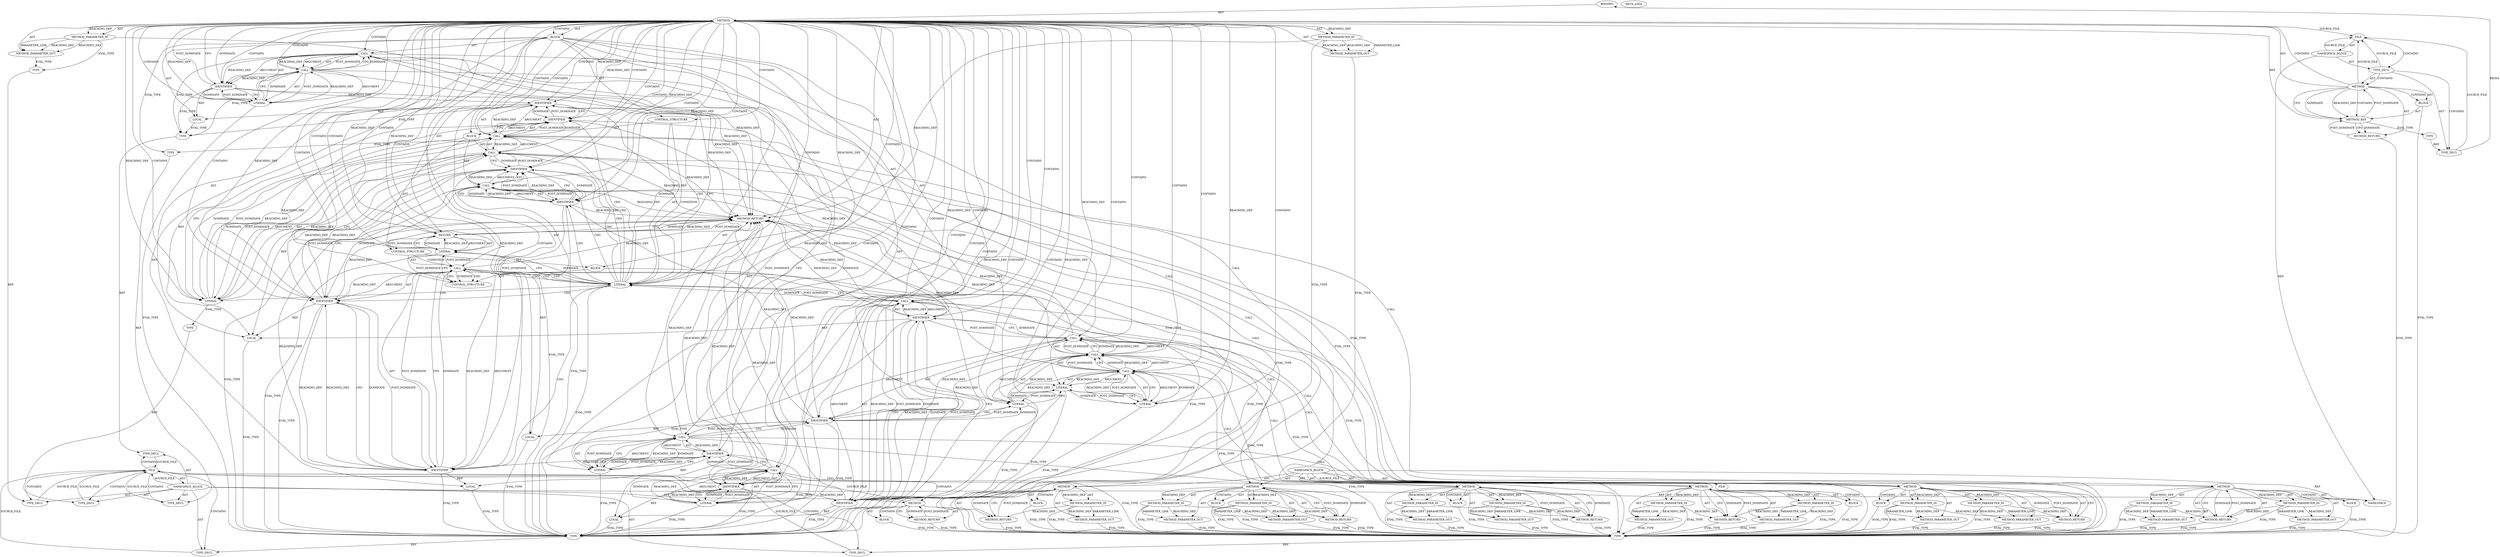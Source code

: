 digraph {
  "21474836480" [label="BINDING" METHOD_FULL_NAME="main" NAME="main" SIGNATURE="int(int,char[]*)"];
  "25769803776" [label="BLOCK" ARGUMENT_INDEX="-1" CODE="{
  int init_value;
  int test_value;
  int inc_value;
  int loop_counter;
  char buf[10];

  init_value = 0;
  test_value = 9;
  inc_value = 9 - (9 - 1);

  loop_counter = init_value;
  while(1)
  {
    /*  OK  */
    buf[loop_counter] = 'A';
    loop_counter += inc_value;
    if (loop_counter > test_value) break;
  }


  return 0;
}" COLUMN_NUMBER="1" LINE_NUMBER="51" ORDER="3" TYPE_FULL_NAME="void"];
  "25769803777" [label="BLOCK" ARGUMENT_INDEX="-1" CODE="{
    /*  OK  */
    buf[loop_counter] = 'A';
    loop_counter += inc_value;
    if (loop_counter > test_value) break;
  }" COLUMN_NUMBER="3" LINE_NUMBER="64" ORDER="2" TYPE_FULL_NAME="void"];
  "25769803778" [label="BLOCK" ARGUMENT_INDEX="-1" CODE="<empty>" COLUMN_NUMBER="36" LINE_NUMBER="68" ORDER="2" TYPE_FULL_NAME="ANY"];
  "25769803779" [label="BLOCK" ARGUMENT_INDEX="-1" CODE="<empty>" COLUMN_NUMBER="1" LINE_NUMBER="1" ORDER="1" TYPE_FULL_NAME="ANY"];
  "25769803780" [label="BLOCK" ARGUMENT_INDEX="-1" CODE="<empty>" ORDER="1" TYPE_FULL_NAME="ANY"];
  "25769803781" [label="BLOCK" ARGUMENT_INDEX="1" CODE="<empty>" ORDER="1" TYPE_FULL_NAME="ANY"];
  "25769803782" [label="BLOCK" ARGUMENT_INDEX="1" CODE="<empty>" ORDER="1" TYPE_FULL_NAME="ANY"];
  "25769803783" [label="BLOCK" ARGUMENT_INDEX="1" CODE="<empty>" ORDER="1" TYPE_FULL_NAME="ANY"];
  "25769803784" [label="BLOCK" ARGUMENT_INDEX="1" CODE="<empty>" ORDER="1" TYPE_FULL_NAME="ANY"];
  "25769803785" [label="BLOCK" ARGUMENT_INDEX="1" CODE="<empty>" ORDER="1" TYPE_FULL_NAME="ANY"];
  "25769803786" [label="BLOCK" ARGUMENT_INDEX="1" CODE="<empty>" ORDER="1" TYPE_FULL_NAME="ANY"];
  "30064771072" [label="CALL" ARGUMENT_INDEX="2" CODE="buf[10]" COLUMN_NUMBER="8" DISPATCH_TYPE="STATIC_DISPATCH" LINE_NUMBER="56" METHOD_FULL_NAME="<operator>.assignment" NAME="<operator>.assignment" ORDER="6" SIGNATURE="" TYPE_FULL_NAME="char[10]"];
  "30064771073" [label="CALL" ARGUMENT_INDEX="2" CODE="buf[10]" COLUMN_NUMBER="8" DISPATCH_TYPE="STATIC_DISPATCH" LINE_NUMBER="56" METHOD_FULL_NAME="<operator>.alloc" NAME="<operator>.alloc" ORDER="2" SIGNATURE="" TYPE_FULL_NAME="char[10]"];
  "30064771074" [label="CALL" ARGUMENT_INDEX="-1" CODE="init_value = 0" COLUMN_NUMBER="3" DISPATCH_TYPE="STATIC_DISPATCH" LINE_NUMBER="58" METHOD_FULL_NAME="<operator>.assignment" NAME="<operator>.assignment" ORDER="7" SIGNATURE="" TYPE_FULL_NAME="ANY"];
  "30064771075" [label="CALL" ARGUMENT_INDEX="-1" CODE="test_value = 9" COLUMN_NUMBER="3" DISPATCH_TYPE="STATIC_DISPATCH" LINE_NUMBER="59" METHOD_FULL_NAME="<operator>.assignment" NAME="<operator>.assignment" ORDER="8" SIGNATURE="" TYPE_FULL_NAME="ANY"];
  "30064771076" [label="CALL" ARGUMENT_INDEX="-1" CODE="inc_value = 9 - (9 - 1)" COLUMN_NUMBER="3" DISPATCH_TYPE="STATIC_DISPATCH" LINE_NUMBER="60" METHOD_FULL_NAME="<operator>.assignment" NAME="<operator>.assignment" ORDER="9" SIGNATURE="" TYPE_FULL_NAME="ANY"];
  "30064771077" [label="CALL" ARGUMENT_INDEX="2" CODE="9 - (9 - 1)" COLUMN_NUMBER="15" DISPATCH_TYPE="STATIC_DISPATCH" LINE_NUMBER="60" METHOD_FULL_NAME="<operator>.subtraction" NAME="<operator>.subtraction" ORDER="2" SIGNATURE="" TYPE_FULL_NAME="ANY"];
  "30064771078" [label="CALL" ARGUMENT_INDEX="2" CODE="9 - 1" COLUMN_NUMBER="20" DISPATCH_TYPE="STATIC_DISPATCH" LINE_NUMBER="60" METHOD_FULL_NAME="<operator>.subtraction" NAME="<operator>.subtraction" ORDER="2" SIGNATURE="" TYPE_FULL_NAME="ANY"];
  "30064771079" [label="CALL" ARGUMENT_INDEX="-1" CODE="loop_counter = init_value" COLUMN_NUMBER="3" DISPATCH_TYPE="STATIC_DISPATCH" LINE_NUMBER="62" METHOD_FULL_NAME="<operator>.assignment" NAME="<operator>.assignment" ORDER="10" SIGNATURE="" TYPE_FULL_NAME="ANY"];
  "30064771080" [label="CALL" ARGUMENT_INDEX="-1" CODE="buf[loop_counter] = 'A'" COLUMN_NUMBER="5" DISPATCH_TYPE="STATIC_DISPATCH" LINE_NUMBER="66" METHOD_FULL_NAME="<operator>.assignment" NAME="<operator>.assignment" ORDER="1" SIGNATURE="" TYPE_FULL_NAME="ANY"];
  "30064771081" [label="CALL" ARGUMENT_INDEX="1" CODE="buf[loop_counter]" COLUMN_NUMBER="5" DISPATCH_TYPE="STATIC_DISPATCH" LINE_NUMBER="66" METHOD_FULL_NAME="<operator>.indirectIndexAccess" NAME="<operator>.indirectIndexAccess" ORDER="1" SIGNATURE="" TYPE_FULL_NAME="ANY"];
  "30064771082" [label="CALL" ARGUMENT_INDEX="-1" CODE="loop_counter += inc_value" COLUMN_NUMBER="5" DISPATCH_TYPE="STATIC_DISPATCH" LINE_NUMBER="67" METHOD_FULL_NAME="<operator>.assignmentPlus" NAME="<operator>.assignmentPlus" ORDER="2" SIGNATURE="" TYPE_FULL_NAME="ANY"];
  "30064771083" [label="CALL" ARGUMENT_INDEX="-1" CODE="loop_counter > test_value" COLUMN_NUMBER="9" DISPATCH_TYPE="STATIC_DISPATCH" LINE_NUMBER="68" METHOD_FULL_NAME="<operator>.greaterThan" NAME="<operator>.greaterThan" ORDER="1" SIGNATURE="" TYPE_FULL_NAME="ANY"];
  "47244640256" [label="CONTROL_STRUCTURE" ARGUMENT_INDEX="-1" CODE="while (1)" COLUMN_NUMBER="3" CONTROL_STRUCTURE_TYPE="WHILE" LINE_NUMBER="63" ORDER="11" PARSER_TYPE_NAME="<empty>"];
  "47244640257" [label="CONTROL_STRUCTURE" ARGUMENT_INDEX="1" CODE="if (loop_counter > test_value) break;" COLUMN_NUMBER="5" CONTROL_STRUCTURE_TYPE="IF" LINE_NUMBER="68" ORDER="3" PARSER_TYPE_NAME="CASTIfStatement"];
  "47244640258" [label="CONTROL_STRUCTURE" ARGUMENT_INDEX="1" CODE="break;" COLUMN_NUMBER="36" CONTROL_STRUCTURE_TYPE="BREAK" LINE_NUMBER="68" ORDER="1" PARSER_TYPE_NAME="CASTBreakStatement"];
  "60129542144" [label="FILE" CODE="<empty>" CONTENT="<empty>" NAME="basic-00285-ok.c" ORDER="0"];
  "60129542145" [label="FILE" CODE="<empty>" CONTENT="<empty>" NAME="<includes>" ORDER="1"];
  "60129542146" [label="FILE" CODE="<empty>" CONTENT="<empty>" NAME="<unknown>" ORDER="0"];
  "68719476736" [label="IDENTIFIER" ARGUMENT_INDEX="1" CODE="buf" COLUMN_NUMBER="8" LINE_NUMBER="56" NAME="buf" ORDER="1" TYPE_FULL_NAME="char[10]"];
  "68719476737" [label="IDENTIFIER" ARGUMENT_INDEX="1" CODE="init_value" COLUMN_NUMBER="3" LINE_NUMBER="58" NAME="init_value" ORDER="1" TYPE_FULL_NAME="int"];
  "68719476738" [label="IDENTIFIER" ARGUMENT_INDEX="1" CODE="test_value" COLUMN_NUMBER="3" LINE_NUMBER="59" NAME="test_value" ORDER="1" TYPE_FULL_NAME="int"];
  "68719476739" [label="IDENTIFIER" ARGUMENT_INDEX="1" CODE="inc_value" COLUMN_NUMBER="3" LINE_NUMBER="60" NAME="inc_value" ORDER="1" TYPE_FULL_NAME="int"];
  "68719476740" [label="IDENTIFIER" ARGUMENT_INDEX="1" CODE="loop_counter" COLUMN_NUMBER="3" LINE_NUMBER="62" NAME="loop_counter" ORDER="1" TYPE_FULL_NAME="int"];
  "68719476741" [label="IDENTIFIER" ARGUMENT_INDEX="2" CODE="init_value" COLUMN_NUMBER="18" LINE_NUMBER="62" NAME="init_value" ORDER="2" TYPE_FULL_NAME="int"];
  "68719476742" [label="IDENTIFIER" ARGUMENT_INDEX="1" CODE="buf" COLUMN_NUMBER="5" LINE_NUMBER="66" NAME="buf" ORDER="1" TYPE_FULL_NAME="char[10]"];
  "68719476743" [label="IDENTIFIER" ARGUMENT_INDEX="2" CODE="loop_counter" COLUMN_NUMBER="9" LINE_NUMBER="66" NAME="loop_counter" ORDER="2" TYPE_FULL_NAME="int"];
  "68719476744" [label="IDENTIFIER" ARGUMENT_INDEX="1" CODE="loop_counter" COLUMN_NUMBER="5" LINE_NUMBER="67" NAME="loop_counter" ORDER="1" TYPE_FULL_NAME="int"];
  "68719476745" [label="IDENTIFIER" ARGUMENT_INDEX="2" CODE="inc_value" COLUMN_NUMBER="21" LINE_NUMBER="67" NAME="inc_value" ORDER="2" TYPE_FULL_NAME="int"];
  "68719476746" [label="IDENTIFIER" ARGUMENT_INDEX="1" CODE="loop_counter" COLUMN_NUMBER="9" LINE_NUMBER="68" NAME="loop_counter" ORDER="1" TYPE_FULL_NAME="int"];
  "68719476747" [label="IDENTIFIER" ARGUMENT_INDEX="2" CODE="test_value" COLUMN_NUMBER="24" LINE_NUMBER="68" NAME="test_value" ORDER="2" TYPE_FULL_NAME="int"];
  "90194313216" [label="LITERAL" ARGUMENT_INDEX="1" CODE="10" COLUMN_NUMBER="12" LINE_NUMBER="56" ORDER="1" TYPE_FULL_NAME="int"];
  "90194313217" [label="LITERAL" ARGUMENT_INDEX="2" CODE="0" COLUMN_NUMBER="16" LINE_NUMBER="58" ORDER="2" TYPE_FULL_NAME="int"];
  "90194313218" [label="LITERAL" ARGUMENT_INDEX="2" CODE="9" COLUMN_NUMBER="16" LINE_NUMBER="59" ORDER="2" TYPE_FULL_NAME="int"];
  "90194313219" [label="LITERAL" ARGUMENT_INDEX="1" CODE="9" COLUMN_NUMBER="15" LINE_NUMBER="60" ORDER="1" TYPE_FULL_NAME="int"];
  "90194313220" [label="LITERAL" ARGUMENT_INDEX="1" CODE="9" COLUMN_NUMBER="20" LINE_NUMBER="60" ORDER="1" TYPE_FULL_NAME="int"];
  "90194313221" [label="LITERAL" ARGUMENT_INDEX="2" CODE="1" COLUMN_NUMBER="24" LINE_NUMBER="60" ORDER="2" TYPE_FULL_NAME="int"];
  "90194313222" [label="LITERAL" ARGUMENT_INDEX="-1" CODE="1" COLUMN_NUMBER="9" LINE_NUMBER="63" ORDER="1" TYPE_FULL_NAME="int"];
  "90194313223" [label="LITERAL" ARGUMENT_INDEX="2" CODE="'A'" COLUMN_NUMBER="25" LINE_NUMBER="66" ORDER="2" TYPE_FULL_NAME="char"];
  "90194313224" [label="LITERAL" ARGUMENT_INDEX="-1" CODE="0" COLUMN_NUMBER="10" LINE_NUMBER="72" ORDER="1" TYPE_FULL_NAME="int"];
  "94489280512" [label="LOCAL" CODE="int init_value" COLUMN_NUMBER="7" GENERIC_SIGNATURE="<empty>" LINE_NUMBER="52" NAME="init_value" ORDER="1" TYPE_FULL_NAME="int"];
  "94489280513" [label="LOCAL" CODE="int test_value" COLUMN_NUMBER="7" GENERIC_SIGNATURE="<empty>" LINE_NUMBER="53" NAME="test_value" ORDER="2" TYPE_FULL_NAME="int"];
  "94489280514" [label="LOCAL" CODE="int inc_value" COLUMN_NUMBER="7" GENERIC_SIGNATURE="<empty>" LINE_NUMBER="54" NAME="inc_value" ORDER="3" TYPE_FULL_NAME="int"];
  "94489280515" [label="LOCAL" CODE="int loop_counter" COLUMN_NUMBER="7" GENERIC_SIGNATURE="<empty>" LINE_NUMBER="55" NAME="loop_counter" ORDER="4" TYPE_FULL_NAME="int"];
  "94489280516" [label="LOCAL" CODE="char buf[10]" COLUMN_NUMBER="8" GENERIC_SIGNATURE="<empty>" LINE_NUMBER="56" NAME="buf" ORDER="5" TYPE_FULL_NAME="char[10]"];
  "107374182400" [label="META_DATA" LANGUAGE="NEWC" OVERLAYS="base;controlflow;typerel;callgraph;dataflowOss" ROOT="/tmp/tmp.fJSsQHn4u5" VERSION="0.1"];
  "111669149696" [label="METHOD" AST_PARENT_FULL_NAME="basic-00285-ok.c:<global>" AST_PARENT_TYPE="TYPE_DECL" CODE="int main(int argc, char *argv[])
{
  int init_value;
  int test_value;
  int inc_value;
  int loop_counter;
  char buf[10];

  init_value = 0;
  test_value = 9;
  inc_value = 9 - (9 - 1);

  loop_counter = init_value;
  while(1)
  {
    /*  OK  */
    buf[loop_counter] = 'A';
    loop_counter += inc_value;
    if (loop_counter > test_value) break;
  }


  return 0;
}" COLUMN_NUMBER="1" COLUMN_NUMBER_END="1" FILENAME="basic-00285-ok.c" FULL_NAME="main" GENERIC_SIGNATURE="<empty>" IS_EXTERNAL="false" LINE_NUMBER="50" LINE_NUMBER_END="73" NAME="main" ORDER="1" SIGNATURE="int(int,char[]*)"];
  "111669149697" [label="METHOD" AST_PARENT_FULL_NAME="basic-00285-ok.c:<global>" AST_PARENT_TYPE="TYPE_DECL" CODE="<global>" COLUMN_NUMBER="1" COLUMN_NUMBER_END="1" FILENAME="basic-00285-ok.c" FULL_NAME="basic-00285-ok.c:<global>" GENERIC_SIGNATURE="<empty>" IS_EXTERNAL="false" LINE_NUMBER="1" LINE_NUMBER_END="73" NAME="<global>" ORDER="1" SIGNATURE=""];
  "111669149698" [label="METHOD" AST_PARENT_FULL_NAME="<includes>:<global>" AST_PARENT_TYPE="NAMESPACE_BLOCK" CODE="<global>" FILENAME="<includes>" FULL_NAME="<includes>:<global>" GENERIC_SIGNATURE="<empty>" IS_EXTERNAL="false" LINE_NUMBER="1" NAME="<global>" ORDER="1" SIGNATURE=""];
  "111669149699" [label="METHOD" AST_PARENT_FULL_NAME="<global>" AST_PARENT_TYPE="NAMESPACE_BLOCK" CODE="<empty>" FILENAME="<empty>" FULL_NAME="<operator>.assignment" GENERIC_SIGNATURE="<empty>" IS_EXTERNAL="true" NAME="<operator>.assignment" ORDER="0" SIGNATURE=""];
  "111669149700" [label="METHOD" AST_PARENT_FULL_NAME="<global>" AST_PARENT_TYPE="NAMESPACE_BLOCK" CODE="<empty>" FILENAME="<empty>" FULL_NAME="<operator>.alloc" GENERIC_SIGNATURE="<empty>" IS_EXTERNAL="true" NAME="<operator>.alloc" ORDER="0" SIGNATURE=""];
  "111669149701" [label="METHOD" AST_PARENT_FULL_NAME="<global>" AST_PARENT_TYPE="NAMESPACE_BLOCK" CODE="<empty>" FILENAME="<empty>" FULL_NAME="<operator>.subtraction" GENERIC_SIGNATURE="<empty>" IS_EXTERNAL="true" NAME="<operator>.subtraction" ORDER="0" SIGNATURE=""];
  "111669149702" [label="METHOD" AST_PARENT_FULL_NAME="<global>" AST_PARENT_TYPE="NAMESPACE_BLOCK" CODE="<empty>" FILENAME="<empty>" FULL_NAME="<operator>.indirectIndexAccess" GENERIC_SIGNATURE="<empty>" IS_EXTERNAL="true" NAME="<operator>.indirectIndexAccess" ORDER="0" SIGNATURE=""];
  "111669149703" [label="METHOD" AST_PARENT_FULL_NAME="<global>" AST_PARENT_TYPE="NAMESPACE_BLOCK" CODE="<empty>" FILENAME="<empty>" FULL_NAME="<operator>.assignmentPlus" GENERIC_SIGNATURE="<empty>" IS_EXTERNAL="true" NAME="<operator>.assignmentPlus" ORDER="0" SIGNATURE=""];
  "111669149704" [label="METHOD" AST_PARENT_FULL_NAME="<global>" AST_PARENT_TYPE="NAMESPACE_BLOCK" CODE="<empty>" FILENAME="<empty>" FULL_NAME="<operator>.greaterThan" GENERIC_SIGNATURE="<empty>" IS_EXTERNAL="true" NAME="<operator>.greaterThan" ORDER="0" SIGNATURE=""];
  "115964116992" [label="METHOD_PARAMETER_IN" CODE="int argc" COLUMN_NUMBER="10" EVALUATION_STRATEGY="BY_VALUE" INDEX="1" IS_VARIADIC="false" LINE_NUMBER="50" NAME="argc" ORDER="1" TYPE_FULL_NAME="int"];
  "115964116993" [label="METHOD_PARAMETER_IN" CODE="char *argv[]" COLUMN_NUMBER="20" EVALUATION_STRATEGY="BY_VALUE" INDEX="2" IS_VARIADIC="false" LINE_NUMBER="50" NAME="argv" ORDER="2" TYPE_FULL_NAME="char[]*"];
  "115964116994" [label="METHOD_PARAMETER_IN" CODE="p1" EVALUATION_STRATEGY="BY_VALUE" INDEX="1" IS_VARIADIC="false" NAME="p1" ORDER="1" TYPE_FULL_NAME="ANY"];
  "115964116995" [label="METHOD_PARAMETER_IN" CODE="p2" EVALUATION_STRATEGY="BY_VALUE" INDEX="2" IS_VARIADIC="false" NAME="p2" ORDER="2" TYPE_FULL_NAME="ANY"];
  "115964116996" [label="METHOD_PARAMETER_IN" CODE="p1" EVALUATION_STRATEGY="BY_VALUE" INDEX="1" IS_VARIADIC="false" NAME="p1" ORDER="1" TYPE_FULL_NAME="ANY"];
  "115964116997" [label="METHOD_PARAMETER_IN" CODE="p1" EVALUATION_STRATEGY="BY_VALUE" INDEX="1" IS_VARIADIC="false" NAME="p1" ORDER="1" TYPE_FULL_NAME="ANY"];
  "115964116998" [label="METHOD_PARAMETER_IN" CODE="p2" EVALUATION_STRATEGY="BY_VALUE" INDEX="2" IS_VARIADIC="false" NAME="p2" ORDER="2" TYPE_FULL_NAME="ANY"];
  "115964116999" [label="METHOD_PARAMETER_IN" CODE="p1" EVALUATION_STRATEGY="BY_VALUE" INDEX="1" IS_VARIADIC="false" NAME="p1" ORDER="1" TYPE_FULL_NAME="ANY"];
  "115964117000" [label="METHOD_PARAMETER_IN" CODE="p2" EVALUATION_STRATEGY="BY_VALUE" INDEX="2" IS_VARIADIC="false" NAME="p2" ORDER="2" TYPE_FULL_NAME="ANY"];
  "115964117001" [label="METHOD_PARAMETER_IN" CODE="p1" EVALUATION_STRATEGY="BY_VALUE" INDEX="1" IS_VARIADIC="false" NAME="p1" ORDER="1" TYPE_FULL_NAME="ANY"];
  "115964117002" [label="METHOD_PARAMETER_IN" CODE="p2" EVALUATION_STRATEGY="BY_VALUE" INDEX="2" IS_VARIADIC="false" NAME="p2" ORDER="2" TYPE_FULL_NAME="ANY"];
  "115964117003" [label="METHOD_PARAMETER_IN" CODE="p1" EVALUATION_STRATEGY="BY_VALUE" INDEX="1" IS_VARIADIC="false" NAME="p1" ORDER="1" TYPE_FULL_NAME="ANY"];
  "115964117004" [label="METHOD_PARAMETER_IN" CODE="p2" EVALUATION_STRATEGY="BY_VALUE" INDEX="2" IS_VARIADIC="false" NAME="p2" ORDER="2" TYPE_FULL_NAME="ANY"];
  "120259084288" [label="METHOD_PARAMETER_OUT" CODE="int argc" COLUMN_NUMBER="10" EVALUATION_STRATEGY="BY_VALUE" INDEX="1" IS_VARIADIC="false" LINE_NUMBER="50" NAME="argc" ORDER="1" TYPE_FULL_NAME="int"];
  "120259084289" [label="METHOD_PARAMETER_OUT" CODE="char *argv[]" COLUMN_NUMBER="20" EVALUATION_STRATEGY="BY_VALUE" INDEX="2" IS_VARIADIC="false" LINE_NUMBER="50" NAME="argv" ORDER="2" TYPE_FULL_NAME="char[]*"];
  "120259084290" [label="METHOD_PARAMETER_OUT" CODE="p1" EVALUATION_STRATEGY="BY_VALUE" INDEX="1" IS_VARIADIC="false" NAME="p1" ORDER="1" TYPE_FULL_NAME="ANY"];
  "120259084291" [label="METHOD_PARAMETER_OUT" CODE="p2" EVALUATION_STRATEGY="BY_VALUE" INDEX="2" IS_VARIADIC="false" NAME="p2" ORDER="2" TYPE_FULL_NAME="ANY"];
  "120259084292" [label="METHOD_PARAMETER_OUT" CODE="p1" EVALUATION_STRATEGY="BY_VALUE" INDEX="1" IS_VARIADIC="false" NAME="p1" ORDER="1" TYPE_FULL_NAME="ANY"];
  "120259084293" [label="METHOD_PARAMETER_OUT" CODE="p1" EVALUATION_STRATEGY="BY_VALUE" INDEX="1" IS_VARIADIC="false" NAME="p1" ORDER="1" TYPE_FULL_NAME="ANY"];
  "120259084294" [label="METHOD_PARAMETER_OUT" CODE="p2" EVALUATION_STRATEGY="BY_VALUE" INDEX="2" IS_VARIADIC="false" NAME="p2" ORDER="2" TYPE_FULL_NAME="ANY"];
  "120259084295" [label="METHOD_PARAMETER_OUT" CODE="p1" EVALUATION_STRATEGY="BY_VALUE" INDEX="1" IS_VARIADIC="false" NAME="p1" ORDER="1" TYPE_FULL_NAME="ANY"];
  "120259084296" [label="METHOD_PARAMETER_OUT" CODE="p2" EVALUATION_STRATEGY="BY_VALUE" INDEX="2" IS_VARIADIC="false" NAME="p2" ORDER="2" TYPE_FULL_NAME="ANY"];
  "120259084297" [label="METHOD_PARAMETER_OUT" CODE="p1" EVALUATION_STRATEGY="BY_VALUE" INDEX="1" IS_VARIADIC="false" NAME="p1" ORDER="1" TYPE_FULL_NAME="ANY"];
  "120259084298" [label="METHOD_PARAMETER_OUT" CODE="p2" EVALUATION_STRATEGY="BY_VALUE" INDEX="2" IS_VARIADIC="false" NAME="p2" ORDER="2" TYPE_FULL_NAME="ANY"];
  "120259084299" [label="METHOD_PARAMETER_OUT" CODE="p1" EVALUATION_STRATEGY="BY_VALUE" INDEX="1" IS_VARIADIC="false" NAME="p1" ORDER="1" TYPE_FULL_NAME="ANY"];
  "120259084300" [label="METHOD_PARAMETER_OUT" CODE="p2" EVALUATION_STRATEGY="BY_VALUE" INDEX="2" IS_VARIADIC="false" NAME="p2" ORDER="2" TYPE_FULL_NAME="ANY"];
  "124554051584" [label="METHOD_REF" ARGUMENT_INDEX="1" CODE="main" COLUMN_NUMBER="1" LINE_NUMBER="50" METHOD_FULL_NAME="main" ORDER="1" TYPE_FULL_NAME="main"];
  "128849018880" [label="METHOD_RETURN" CODE="RET" COLUMN_NUMBER="1" EVALUATION_STRATEGY="BY_VALUE" LINE_NUMBER="50" ORDER="4" TYPE_FULL_NAME="int"];
  "128849018881" [label="METHOD_RETURN" CODE="RET" COLUMN_NUMBER="1" EVALUATION_STRATEGY="BY_VALUE" LINE_NUMBER="1" ORDER="2" TYPE_FULL_NAME="ANY"];
  "128849018882" [label="METHOD_RETURN" CODE="RET" EVALUATION_STRATEGY="BY_VALUE" LINE_NUMBER="1" ORDER="2" TYPE_FULL_NAME="ANY"];
  "128849018883" [label="METHOD_RETURN" CODE="RET" EVALUATION_STRATEGY="BY_VALUE" ORDER="2" TYPE_FULL_NAME="ANY"];
  "128849018884" [label="METHOD_RETURN" CODE="RET" EVALUATION_STRATEGY="BY_VALUE" ORDER="2" TYPE_FULL_NAME="ANY"];
  "128849018885" [label="METHOD_RETURN" CODE="RET" EVALUATION_STRATEGY="BY_VALUE" ORDER="2" TYPE_FULL_NAME="ANY"];
  "128849018886" [label="METHOD_RETURN" CODE="RET" EVALUATION_STRATEGY="BY_VALUE" ORDER="2" TYPE_FULL_NAME="ANY"];
  "128849018887" [label="METHOD_RETURN" CODE="RET" EVALUATION_STRATEGY="BY_VALUE" ORDER="2" TYPE_FULL_NAME="ANY"];
  "128849018888" [label="METHOD_RETURN" CODE="RET" EVALUATION_STRATEGY="BY_VALUE" ORDER="2" TYPE_FULL_NAME="ANY"];
  "137438953472" [label="NAMESPACE" CODE="<empty>" NAME="<global>" ORDER="-1"];
  "141733920768" [label="NAMESPACE_BLOCK" CODE="<empty>" FILENAME="<unknown>" FULL_NAME="<global>" NAME="<global>" ORDER="1"];
  "141733920769" [label="NAMESPACE_BLOCK" CODE="<empty>" FILENAME="basic-00285-ok.c" FULL_NAME="basic-00285-ok.c:<global>" NAME="<global>" ORDER="1"];
  "141733920770" [label="NAMESPACE_BLOCK" CODE="<empty>" FILENAME="<includes>" FULL_NAME="<includes>:<global>" NAME="<global>" ORDER="1"];
  "146028888064" [label="RETURN" ARGUMENT_INDEX="-1" CODE="return 0;" COLUMN_NUMBER="3" LINE_NUMBER="72" ORDER="12"];
  "163208757248" [label="TYPE" FULL_NAME="ANY" NAME="ANY" TYPE_DECL_FULL_NAME="ANY"];
  "163208757249" [label="TYPE" FULL_NAME="char" NAME="char" TYPE_DECL_FULL_NAME="char"];
  "163208757250" [label="TYPE" FULL_NAME="char[10]" NAME="char[10]" TYPE_DECL_FULL_NAME="char[10]"];
  "163208757251" [label="TYPE" FULL_NAME="char[]*" NAME="char[]*" TYPE_DECL_FULL_NAME="char[]*"];
  "163208757252" [label="TYPE" FULL_NAME="int" NAME="int" TYPE_DECL_FULL_NAME="int"];
  "163208757253" [label="TYPE" FULL_NAME="main" NAME="main" TYPE_DECL_FULL_NAME="main"];
  "163208757254" [label="TYPE" FULL_NAME="void" NAME="void" TYPE_DECL_FULL_NAME="void"];
  "171798691840" [label="TYPE_DECL" AST_PARENT_FULL_NAME="basic-00285-ok.c:<global>" AST_PARENT_TYPE="TYPE_DECL" CODE="main" COLUMN_NUMBER="1" FILENAME="basic-00285-ok.c" FULL_NAME="main" GENERIC_SIGNATURE="<empty>" IS_EXTERNAL="false" LINE_NUMBER="50" NAME="main" ORDER="1"];
  "171798691841" [label="TYPE_DECL" AST_PARENT_FULL_NAME="basic-00285-ok.c:<global>" AST_PARENT_TYPE="NAMESPACE_BLOCK" CODE="<global>" COLUMN_NUMBER="1" FILENAME="basic-00285-ok.c" FULL_NAME="basic-00285-ok.c:<global>" GENERIC_SIGNATURE="<empty>" IS_EXTERNAL="false" LINE_NUMBER="1" NAME="<global>" ORDER="1"];
  "171798691842" [label="TYPE_DECL" AST_PARENT_FULL_NAME="<includes>:<global>" AST_PARENT_TYPE="NAMESPACE_BLOCK" CODE="ANY" FILENAME="<includes>" FULL_NAME="ANY" GENERIC_SIGNATURE="<empty>" IS_EXTERNAL="true" NAME="ANY" ORDER="-1"];
  "171798691843" [label="TYPE_DECL" AST_PARENT_FULL_NAME="<includes>:<global>" AST_PARENT_TYPE="NAMESPACE_BLOCK" CODE="char" FILENAME="<includes>" FULL_NAME="char" GENERIC_SIGNATURE="<empty>" IS_EXTERNAL="true" NAME="char" ORDER="-1"];
  "171798691844" [label="TYPE_DECL" AST_PARENT_FULL_NAME="<includes>:<global>" AST_PARENT_TYPE="NAMESPACE_BLOCK" CODE="char[10]" FILENAME="<includes>" FULL_NAME="char[10]" GENERIC_SIGNATURE="<empty>" IS_EXTERNAL="true" NAME="char[10]" ORDER="-1"];
  "171798691845" [label="TYPE_DECL" AST_PARENT_FULL_NAME="<includes>:<global>" AST_PARENT_TYPE="NAMESPACE_BLOCK" CODE="char[]*" FILENAME="<includes>" FULL_NAME="char[]*" GENERIC_SIGNATURE="<empty>" IS_EXTERNAL="true" NAME="char[]*" ORDER="-1"];
  "171798691846" [label="TYPE_DECL" AST_PARENT_FULL_NAME="<includes>:<global>" AST_PARENT_TYPE="NAMESPACE_BLOCK" CODE="int" FILENAME="<includes>" FULL_NAME="int" GENERIC_SIGNATURE="<empty>" IS_EXTERNAL="true" NAME="int" ORDER="-1"];
  "171798691847" [label="TYPE_DECL" AST_PARENT_FULL_NAME="<includes>:<global>" AST_PARENT_TYPE="NAMESPACE_BLOCK" CODE="void" FILENAME="<includes>" FULL_NAME="void" GENERIC_SIGNATURE="<empty>" IS_EXTERNAL="true" NAME="void" ORDER="-1"];
  "21474836480" -> "111669149696" [label="REF" ];
  "25769803776" -> "94489280512" [label="AST" ];
  "25769803776" -> "94489280513" [label="AST" ];
  "25769803776" -> "94489280514" [label="AST" ];
  "25769803776" -> "94489280515" [label="AST" ];
  "25769803776" -> "94489280516" [label="AST" ];
  "25769803776" -> "30064771072" [label="AST" ];
  "25769803776" -> "30064771074" [label="AST" ];
  "25769803776" -> "30064771075" [label="AST" ];
  "25769803776" -> "30064771076" [label="AST" ];
  "25769803776" -> "30064771079" [label="AST" ];
  "25769803776" -> "47244640256" [label="AST" ];
  "25769803776" -> "146028888064" [label="AST" ];
  "25769803776" -> "163208757254" [label="EVAL_TYPE" ];
  "25769803777" -> "30064771080" [label="AST" ];
  "25769803777" -> "30064771082" [label="AST" ];
  "25769803777" -> "47244640257" [label="AST" ];
  "25769803777" -> "163208757254" [label="EVAL_TYPE" ];
  "25769803778" -> "47244640258" [label="AST" ];
  "25769803778" -> "163208757248" [label="EVAL_TYPE" ];
  "25769803779" -> "124554051584" [label="AST" ];
  "25769803779" -> "163208757248" [label="EVAL_TYPE" ];
  "25769803780" -> "163208757248" [label="EVAL_TYPE" ];
  "25769803781" -> "163208757248" [label="EVAL_TYPE" ];
  "25769803782" -> "163208757248" [label="EVAL_TYPE" ];
  "25769803783" -> "163208757248" [label="EVAL_TYPE" ];
  "25769803784" -> "163208757248" [label="EVAL_TYPE" ];
  "25769803785" -> "163208757248" [label="EVAL_TYPE" ];
  "25769803786" -> "163208757248" [label="EVAL_TYPE" ];
  "30064771072" -> "68719476736" [label="ARGUMENT" ];
  "30064771072" -> "30064771073" [label="ARGUMENT" ];
  "30064771072" -> "68719476736" [label="AST" ];
  "30064771072" -> "30064771073" [label="AST" ];
  "30064771072" -> "111669149699" [label="CALL" ];
  "30064771072" -> "68719476737" [label="CFG" ];
  "30064771072" -> "68719476737" [label="DOMINATE" ];
  "30064771072" -> "163208757250" [label="EVAL_TYPE" ];
  "30064771072" -> "30064771073" [label="POST_DOMINATE" ];
  "30064771072" -> "128849018880" [label="REACHING_DEF" property="buf[10]"];
  "30064771073" -> "90194313216" [label="ARGUMENT" ];
  "30064771073" -> "90194313216" [label="AST" ];
  "30064771073" -> "111669149700" [label="CALL" ];
  "30064771073" -> "30064771072" [label="CFG" ];
  "30064771073" -> "30064771072" [label="DOMINATE" ];
  "30064771073" -> "163208757250" [label="EVAL_TYPE" ];
  "30064771073" -> "90194313216" [label="POST_DOMINATE" ];
  "30064771073" -> "68719476736" [label="REACHING_DEF" property="buf[10]"];
  "30064771073" -> "30064771072" [label="REACHING_DEF" property="buf[10]"];
  "30064771073" -> "128849018880" [label="REACHING_DEF" property="buf[10]"];
  "30064771074" -> "68719476737" [label="ARGUMENT" ];
  "30064771074" -> "90194313217" [label="ARGUMENT" ];
  "30064771074" -> "68719476737" [label="AST" ];
  "30064771074" -> "90194313217" [label="AST" ];
  "30064771074" -> "111669149699" [label="CALL" ];
  "30064771074" -> "68719476738" [label="CFG" ];
  "30064771074" -> "68719476738" [label="DOMINATE" ];
  "30064771074" -> "163208757248" [label="EVAL_TYPE" ];
  "30064771074" -> "90194313217" [label="POST_DOMINATE" ];
  "30064771074" -> "128849018880" [label="REACHING_DEF" property="init_value = 0"];
  "30064771075" -> "68719476738" [label="ARGUMENT" ];
  "30064771075" -> "90194313218" [label="ARGUMENT" ];
  "30064771075" -> "68719476738" [label="AST" ];
  "30064771075" -> "90194313218" [label="AST" ];
  "30064771075" -> "111669149699" [label="CALL" ];
  "30064771075" -> "68719476739" [label="CFG" ];
  "30064771075" -> "68719476739" [label="DOMINATE" ];
  "30064771075" -> "163208757248" [label="EVAL_TYPE" ];
  "30064771075" -> "90194313218" [label="POST_DOMINATE" ];
  "30064771075" -> "128849018880" [label="REACHING_DEF" property="test_value = 9"];
  "30064771076" -> "68719476739" [label="ARGUMENT" ];
  "30064771076" -> "30064771077" [label="ARGUMENT" ];
  "30064771076" -> "68719476739" [label="AST" ];
  "30064771076" -> "30064771077" [label="AST" ];
  "30064771076" -> "111669149699" [label="CALL" ];
  "30064771076" -> "68719476740" [label="CFG" ];
  "30064771076" -> "68719476740" [label="DOMINATE" ];
  "30064771076" -> "163208757248" [label="EVAL_TYPE" ];
  "30064771076" -> "30064771077" [label="POST_DOMINATE" ];
  "30064771076" -> "128849018880" [label="REACHING_DEF" property="inc_value = 9 - (9 - 1)"];
  "30064771077" -> "90194313219" [label="ARGUMENT" ];
  "30064771077" -> "30064771078" [label="ARGUMENT" ];
  "30064771077" -> "90194313219" [label="AST" ];
  "30064771077" -> "30064771078" [label="AST" ];
  "30064771077" -> "111669149701" [label="CALL" ];
  "30064771077" -> "30064771076" [label="CFG" ];
  "30064771077" -> "30064771076" [label="DOMINATE" ];
  "30064771077" -> "163208757248" [label="EVAL_TYPE" ];
  "30064771077" -> "30064771078" [label="POST_DOMINATE" ];
  "30064771077" -> "68719476739" [label="REACHING_DEF" property="9 - (9 - 1)"];
  "30064771077" -> "30064771076" [label="REACHING_DEF" property="9 - (9 - 1)"];
  "30064771077" -> "128849018880" [label="REACHING_DEF" property="9 - (9 - 1)"];
  "30064771078" -> "90194313220" [label="ARGUMENT" ];
  "30064771078" -> "90194313221" [label="ARGUMENT" ];
  "30064771078" -> "90194313220" [label="AST" ];
  "30064771078" -> "90194313221" [label="AST" ];
  "30064771078" -> "111669149701" [label="CALL" ];
  "30064771078" -> "30064771077" [label="CFG" ];
  "30064771078" -> "30064771077" [label="DOMINATE" ];
  "30064771078" -> "163208757248" [label="EVAL_TYPE" ];
  "30064771078" -> "90194313221" [label="POST_DOMINATE" ];
  "30064771078" -> "30064771077" [label="REACHING_DEF" property="9 - 1"];
  "30064771078" -> "128849018880" [label="REACHING_DEF" property="9 - 1"];
  "30064771079" -> "68719476740" [label="ARGUMENT" ];
  "30064771079" -> "68719476741" [label="ARGUMENT" ];
  "30064771079" -> "68719476740" [label="AST" ];
  "30064771079" -> "68719476741" [label="AST" ];
  "30064771079" -> "111669149699" [label="CALL" ];
  "30064771079" -> "90194313222" [label="CFG" ];
  "30064771079" -> "90194313222" [label="DOMINATE" ];
  "30064771079" -> "163208757248" [label="EVAL_TYPE" ];
  "30064771079" -> "68719476741" [label="POST_DOMINATE" ];
  "30064771079" -> "128849018880" [label="REACHING_DEF" property="loop_counter = init_value"];
  "30064771080" -> "30064771081" [label="ARGUMENT" ];
  "30064771080" -> "90194313223" [label="ARGUMENT" ];
  "30064771080" -> "30064771081" [label="AST" ];
  "30064771080" -> "90194313223" [label="AST" ];
  "30064771080" -> "111669149699" [label="CALL" ];
  "30064771080" -> "68719476744" [label="CFG" ];
  "30064771080" -> "68719476744" [label="DOMINATE" ];
  "30064771080" -> "163208757248" [label="EVAL_TYPE" ];
  "30064771080" -> "90194313223" [label="POST_DOMINATE" ];
  "30064771080" -> "128849018880" [label="REACHING_DEF" property="buf[loop_counter] = 'A'"];
  "30064771081" -> "68719476742" [label="ARGUMENT" ];
  "30064771081" -> "68719476743" [label="ARGUMENT" ];
  "30064771081" -> "68719476742" [label="AST" ];
  "30064771081" -> "68719476743" [label="AST" ];
  "30064771081" -> "111669149702" [label="CALL" ];
  "30064771081" -> "90194313223" [label="CFG" ];
  "30064771081" -> "90194313223" [label="DOMINATE" ];
  "30064771081" -> "163208757248" [label="EVAL_TYPE" ];
  "30064771081" -> "68719476743" [label="POST_DOMINATE" ];
  "30064771081" -> "68719476742" [label="REACHING_DEF" property="buf[loop_counter]"];
  "30064771081" -> "30064771080" [label="REACHING_DEF" property="buf[loop_counter]"];
  "30064771081" -> "128849018880" [label="REACHING_DEF" property="buf[loop_counter]"];
  "30064771082" -> "68719476744" [label="ARGUMENT" ];
  "30064771082" -> "68719476745" [label="ARGUMENT" ];
  "30064771082" -> "68719476744" [label="AST" ];
  "30064771082" -> "68719476745" [label="AST" ];
  "30064771082" -> "111669149703" [label="CALL" ];
  "30064771082" -> "68719476746" [label="CFG" ];
  "30064771082" -> "68719476746" [label="DOMINATE" ];
  "30064771082" -> "163208757248" [label="EVAL_TYPE" ];
  "30064771082" -> "68719476745" [label="POST_DOMINATE" ];
  "30064771082" -> "128849018880" [label="REACHING_DEF" property="loop_counter += inc_value"];
  "30064771083" -> "68719476746" [label="ARGUMENT" ];
  "30064771083" -> "68719476747" [label="ARGUMENT" ];
  "30064771083" -> "68719476746" [label="AST" ];
  "30064771083" -> "68719476747" [label="AST" ];
  "30064771083" -> "111669149704" [label="CALL" ];
  "30064771083" -> "47244640258" [label="CDG" ];
  "30064771083" -> "90194313222" [label="CDG" ];
  "30064771083" -> "90194313222" [label="CFG" ];
  "30064771083" -> "47244640258" [label="CFG" ];
  "30064771083" -> "47244640258" [label="DOMINATE" ];
  "30064771083" -> "163208757248" [label="EVAL_TYPE" ];
  "30064771083" -> "68719476747" [label="POST_DOMINATE" ];
  "30064771083" -> "128849018880" [label="REACHING_DEF" property="loop_counter > test_value"];
  "47244640256" -> "90194313222" [label="AST" ];
  "47244640256" -> "25769803777" [label="AST" ];
  "47244640256" -> "90194313222" [label="CONDITION" ];
  "47244640257" -> "30064771083" [label="AST" ];
  "47244640257" -> "25769803778" [label="AST" ];
  "47244640257" -> "30064771083" [label="CONDITION" ];
  "47244640258" -> "90194313224" [label="CFG" ];
  "60129542144" -> "141733920769" [label="AST" ];
  "60129542144" -> "171798691841" [label="CONTAINS" ];
  "60129542145" -> "141733920770" [label="AST" ];
  "60129542145" -> "111669149698" [label="CONTAINS" ];
  "60129542145" -> "171798691842" [label="CONTAINS" ];
  "60129542145" -> "171798691843" [label="CONTAINS" ];
  "60129542145" -> "171798691844" [label="CONTAINS" ];
  "60129542145" -> "171798691845" [label="CONTAINS" ];
  "60129542145" -> "171798691846" [label="CONTAINS" ];
  "60129542145" -> "171798691847" [label="CONTAINS" ];
  "68719476736" -> "90194313216" [label="CFG" ];
  "68719476736" -> "90194313216" [label="DOMINATE" ];
  "68719476736" -> "163208757250" [label="EVAL_TYPE" ];
  "68719476736" -> "111669149696" [label="POST_DOMINATE" ];
  "68719476736" -> "68719476742" [label="REACHING_DEF" property="buf"];
  "68719476736" -> "30064771072" [label="REACHING_DEF" property="buf"];
  "68719476736" -> "128849018880" [label="REACHING_DEF" property="buf"];
  "68719476736" -> "94489280516" [label="REF" ];
  "68719476737" -> "90194313217" [label="CFG" ];
  "68719476737" -> "90194313217" [label="DOMINATE" ];
  "68719476737" -> "163208757252" [label="EVAL_TYPE" ];
  "68719476737" -> "30064771072" [label="POST_DOMINATE" ];
  "68719476737" -> "68719476741" [label="REACHING_DEF" property="init_value"];
  "68719476737" -> "30064771074" [label="REACHING_DEF" property="init_value"];
  "68719476737" -> "94489280512" [label="REF" ];
  "68719476738" -> "90194313218" [label="CFG" ];
  "68719476738" -> "90194313218" [label="DOMINATE" ];
  "68719476738" -> "163208757252" [label="EVAL_TYPE" ];
  "68719476738" -> "30064771074" [label="POST_DOMINATE" ];
  "68719476738" -> "68719476747" [label="REACHING_DEF" property="test_value"];
  "68719476738" -> "30064771075" [label="REACHING_DEF" property="test_value"];
  "68719476738" -> "128849018880" [label="REACHING_DEF" property="test_value"];
  "68719476738" -> "94489280513" [label="REF" ];
  "68719476739" -> "90194313219" [label="CFG" ];
  "68719476739" -> "90194313219" [label="DOMINATE" ];
  "68719476739" -> "163208757252" [label="EVAL_TYPE" ];
  "68719476739" -> "30064771075" [label="POST_DOMINATE" ];
  "68719476739" -> "68719476745" [label="REACHING_DEF" property="inc_value"];
  "68719476739" -> "30064771076" [label="REACHING_DEF" property="inc_value"];
  "68719476739" -> "128849018880" [label="REACHING_DEF" property="inc_value"];
  "68719476739" -> "94489280514" [label="REF" ];
  "68719476740" -> "68719476741" [label="CFG" ];
  "68719476740" -> "68719476741" [label="DOMINATE" ];
  "68719476740" -> "163208757252" [label="EVAL_TYPE" ];
  "68719476740" -> "30064771076" [label="POST_DOMINATE" ];
  "68719476740" -> "30064771079" [label="REACHING_DEF" property="loop_counter"];
  "68719476740" -> "68719476743" [label="REACHING_DEF" property="loop_counter"];
  "68719476740" -> "68719476744" [label="REACHING_DEF" property="loop_counter"];
  "68719476740" -> "128849018880" [label="REACHING_DEF" property="loop_counter"];
  "68719476740" -> "94489280515" [label="REF" ];
  "68719476741" -> "30064771079" [label="CFG" ];
  "68719476741" -> "30064771079" [label="DOMINATE" ];
  "68719476741" -> "163208757252" [label="EVAL_TYPE" ];
  "68719476741" -> "68719476740" [label="POST_DOMINATE" ];
  "68719476741" -> "68719476740" [label="REACHING_DEF" property="init_value"];
  "68719476741" -> "30064771079" [label="REACHING_DEF" property="init_value"];
  "68719476741" -> "128849018880" [label="REACHING_DEF" property="init_value"];
  "68719476741" -> "94489280512" [label="REF" ];
  "68719476742" -> "68719476743" [label="CFG" ];
  "68719476742" -> "68719476743" [label="DOMINATE" ];
  "68719476742" -> "163208757250" [label="EVAL_TYPE" ];
  "68719476742" -> "94489280516" [label="REF" ];
  "68719476743" -> "30064771081" [label="CFG" ];
  "68719476743" -> "30064771081" [label="DOMINATE" ];
  "68719476743" -> "163208757252" [label="EVAL_TYPE" ];
  "68719476743" -> "68719476742" [label="POST_DOMINATE" ];
  "68719476743" -> "94489280515" [label="REF" ];
  "68719476744" -> "68719476745" [label="CFG" ];
  "68719476744" -> "68719476745" [label="DOMINATE" ];
  "68719476744" -> "163208757252" [label="EVAL_TYPE" ];
  "68719476744" -> "30064771080" [label="POST_DOMINATE" ];
  "68719476744" -> "30064771082" [label="REACHING_DEF" property="loop_counter"];
  "68719476744" -> "68719476746" [label="REACHING_DEF" property="loop_counter"];
  "68719476744" -> "94489280515" [label="REF" ];
  "68719476745" -> "30064771082" [label="CFG" ];
  "68719476745" -> "30064771082" [label="DOMINATE" ];
  "68719476745" -> "163208757252" [label="EVAL_TYPE" ];
  "68719476745" -> "68719476744" [label="POST_DOMINATE" ];
  "68719476745" -> "68719476744" [label="REACHING_DEF" property="inc_value"];
  "68719476745" -> "30064771082" [label="REACHING_DEF" property="inc_value"];
  "68719476745" -> "128849018880" [label="REACHING_DEF" property="inc_value"];
  "68719476745" -> "94489280514" [label="REF" ];
  "68719476746" -> "68719476747" [label="CFG" ];
  "68719476746" -> "68719476747" [label="DOMINATE" ];
  "68719476746" -> "163208757252" [label="EVAL_TYPE" ];
  "68719476746" -> "30064771082" [label="POST_DOMINATE" ];
  "68719476746" -> "68719476743" [label="REACHING_DEF" property="loop_counter"];
  "68719476746" -> "68719476744" [label="REACHING_DEF" property="loop_counter"];
  "68719476746" -> "68719476747" [label="REACHING_DEF" property="loop_counter"];
  "68719476746" -> "30064771083" [label="REACHING_DEF" property="loop_counter"];
  "68719476746" -> "128849018880" [label="REACHING_DEF" property="loop_counter"];
  "68719476746" -> "94489280515" [label="REF" ];
  "68719476747" -> "30064771083" [label="CFG" ];
  "68719476747" -> "30064771083" [label="DOMINATE" ];
  "68719476747" -> "163208757252" [label="EVAL_TYPE" ];
  "68719476747" -> "68719476746" [label="POST_DOMINATE" ];
  "68719476747" -> "68719476746" [label="REACHING_DEF" property="test_value"];
  "68719476747" -> "30064771083" [label="REACHING_DEF" property="test_value"];
  "68719476747" -> "128849018880" [label="REACHING_DEF" property="test_value"];
  "68719476747" -> "94489280513" [label="REF" ];
  "90194313216" -> "30064771073" [label="CFG" ];
  "90194313216" -> "30064771073" [label="DOMINATE" ];
  "90194313216" -> "163208757252" [label="EVAL_TYPE" ];
  "90194313216" -> "68719476736" [label="POST_DOMINATE" ];
  "90194313216" -> "30064771073" [label="REACHING_DEF" property="10"];
  "90194313217" -> "30064771074" [label="CFG" ];
  "90194313217" -> "30064771074" [label="DOMINATE" ];
  "90194313217" -> "163208757252" [label="EVAL_TYPE" ];
  "90194313217" -> "68719476737" [label="POST_DOMINATE" ];
  "90194313217" -> "68719476737" [label="REACHING_DEF" property="0"];
  "90194313217" -> "30064771074" [label="REACHING_DEF" property="0"];
  "90194313218" -> "30064771075" [label="CFG" ];
  "90194313218" -> "30064771075" [label="DOMINATE" ];
  "90194313218" -> "163208757252" [label="EVAL_TYPE" ];
  "90194313218" -> "68719476738" [label="POST_DOMINATE" ];
  "90194313218" -> "68719476738" [label="REACHING_DEF" property="9"];
  "90194313218" -> "30064771075" [label="REACHING_DEF" property="9"];
  "90194313219" -> "90194313220" [label="CFG" ];
  "90194313219" -> "90194313220" [label="DOMINATE" ];
  "90194313219" -> "163208757252" [label="EVAL_TYPE" ];
  "90194313219" -> "68719476739" [label="POST_DOMINATE" ];
  "90194313219" -> "30064771078" [label="REACHING_DEF" property="9"];
  "90194313219" -> "30064771077" [label="REACHING_DEF" property="9"];
  "90194313220" -> "90194313221" [label="CFG" ];
  "90194313220" -> "90194313221" [label="DOMINATE" ];
  "90194313220" -> "163208757252" [label="EVAL_TYPE" ];
  "90194313220" -> "90194313219" [label="POST_DOMINATE" ];
  "90194313220" -> "30064771078" [label="REACHING_DEF" property="9"];
  "90194313221" -> "30064771078" [label="CFG" ];
  "90194313221" -> "30064771078" [label="DOMINATE" ];
  "90194313221" -> "163208757252" [label="EVAL_TYPE" ];
  "90194313221" -> "90194313220" [label="POST_DOMINATE" ];
  "90194313221" -> "30064771078" [label="REACHING_DEF" property="1"];
  "90194313222" -> "30064771082" [label="CDG" ];
  "90194313222" -> "30064771083" [label="CDG" ];
  "90194313222" -> "30064771080" [label="CDG" ];
  "90194313222" -> "30064771081" [label="CDG" ];
  "90194313222" -> "68719476747" [label="CDG" ];
  "90194313222" -> "68719476743" [label="CDG" ];
  "90194313222" -> "68719476744" [label="CDG" ];
  "90194313222" -> "68719476745" [label="CDG" ];
  "90194313222" -> "68719476746" [label="CDG" ];
  "90194313222" -> "68719476742" [label="CDG" ];
  "90194313222" -> "90194313223" [label="CDG" ];
  "90194313222" -> "68719476742" [label="CFG" ];
  "90194313222" -> "90194313224" [label="CFG" ];
  "90194313222" -> "90194313224" [label="DOMINATE" ];
  "90194313222" -> "68719476742" [label="DOMINATE" ];
  "90194313222" -> "163208757252" [label="EVAL_TYPE" ];
  "90194313222" -> "30064771079" [label="POST_DOMINATE" ];
  "90194313223" -> "30064771080" [label="CFG" ];
  "90194313223" -> "30064771080" [label="DOMINATE" ];
  "90194313223" -> "163208757249" [label="EVAL_TYPE" ];
  "90194313223" -> "30064771081" [label="POST_DOMINATE" ];
  "90194313223" -> "30064771081" [label="REACHING_DEF" property="'A'"];
  "90194313223" -> "30064771080" [label="REACHING_DEF" property="'A'"];
  "90194313224" -> "146028888064" [label="CFG" ];
  "90194313224" -> "146028888064" [label="DOMINATE" ];
  "90194313224" -> "163208757252" [label="EVAL_TYPE" ];
  "90194313224" -> "30064771083" [label="POST_DOMINATE" ];
  "90194313224" -> "90194313222" [label="POST_DOMINATE" ];
  "90194313224" -> "47244640258" [label="POST_DOMINATE" ];
  "90194313224" -> "146028888064" [label="REACHING_DEF" property="0"];
  "94489280512" -> "163208757252" [label="EVAL_TYPE" ];
  "94489280513" -> "163208757252" [label="EVAL_TYPE" ];
  "94489280514" -> "163208757252" [label="EVAL_TYPE" ];
  "94489280515" -> "163208757252" [label="EVAL_TYPE" ];
  "94489280516" -> "163208757250" [label="EVAL_TYPE" ];
  "111669149696" -> "115964116992" [label="AST" ];
  "111669149696" -> "115964116993" [label="AST" ];
  "111669149696" -> "25769803776" [label="AST" ];
  "111669149696" -> "128849018880" [label="AST" ];
  "111669149696" -> "120259084288" [label="AST" ];
  "111669149696" -> "120259084289" [label="AST" ];
  "111669149696" -> "68719476736" [label="CFG" ];
  "111669149696" -> "25769803776" [label="CONTAINS" ];
  "111669149696" -> "30064771072" [label="CONTAINS" ];
  "111669149696" -> "30064771074" [label="CONTAINS" ];
  "111669149696" -> "30064771075" [label="CONTAINS" ];
  "111669149696" -> "30064771076" [label="CONTAINS" ];
  "111669149696" -> "30064771079" [label="CONTAINS" ];
  "111669149696" -> "47244640256" [label="CONTAINS" ];
  "111669149696" -> "146028888064" [label="CONTAINS" ];
  "111669149696" -> "68719476736" [label="CONTAINS" ];
  "111669149696" -> "30064771073" [label="CONTAINS" ];
  "111669149696" -> "68719476737" [label="CONTAINS" ];
  "111669149696" -> "90194313217" [label="CONTAINS" ];
  "111669149696" -> "68719476738" [label="CONTAINS" ];
  "111669149696" -> "90194313218" [label="CONTAINS" ];
  "111669149696" -> "68719476739" [label="CONTAINS" ];
  "111669149696" -> "30064771077" [label="CONTAINS" ];
  "111669149696" -> "68719476740" [label="CONTAINS" ];
  "111669149696" -> "68719476741" [label="CONTAINS" ];
  "111669149696" -> "90194313222" [label="CONTAINS" ];
  "111669149696" -> "25769803777" [label="CONTAINS" ];
  "111669149696" -> "90194313224" [label="CONTAINS" ];
  "111669149696" -> "90194313216" [label="CONTAINS" ];
  "111669149696" -> "90194313219" [label="CONTAINS" ];
  "111669149696" -> "30064771078" [label="CONTAINS" ];
  "111669149696" -> "30064771080" [label="CONTAINS" ];
  "111669149696" -> "30064771082" [label="CONTAINS" ];
  "111669149696" -> "47244640257" [label="CONTAINS" ];
  "111669149696" -> "90194313220" [label="CONTAINS" ];
  "111669149696" -> "90194313221" [label="CONTAINS" ];
  "111669149696" -> "30064771081" [label="CONTAINS" ];
  "111669149696" -> "90194313223" [label="CONTAINS" ];
  "111669149696" -> "68719476744" [label="CONTAINS" ];
  "111669149696" -> "68719476745" [label="CONTAINS" ];
  "111669149696" -> "30064771083" [label="CONTAINS" ];
  "111669149696" -> "25769803778" [label="CONTAINS" ];
  "111669149696" -> "68719476742" [label="CONTAINS" ];
  "111669149696" -> "68719476743" [label="CONTAINS" ];
  "111669149696" -> "68719476746" [label="CONTAINS" ];
  "111669149696" -> "68719476747" [label="CONTAINS" ];
  "111669149696" -> "47244640258" [label="CONTAINS" ];
  "111669149696" -> "68719476736" [label="DOMINATE" ];
  "111669149696" -> "115964116993" [label="REACHING_DEF" property=""];
  "111669149696" -> "68719476742" [label="REACHING_DEF" property=""];
  "111669149696" -> "68719476744" [label="REACHING_DEF" property=""];
  "111669149696" -> "90194313222" [label="REACHING_DEF" property=""];
  "111669149696" -> "90194313220" [label="REACHING_DEF" property=""];
  "111669149696" -> "90194313224" [label="REACHING_DEF" property=""];
  "111669149696" -> "68719476743" [label="REACHING_DEF" property=""];
  "111669149696" -> "90194313218" [label="REACHING_DEF" property=""];
  "111669149696" -> "90194313221" [label="REACHING_DEF" property=""];
  "111669149696" -> "68719476747" [label="REACHING_DEF" property=""];
  "111669149696" -> "115964116992" [label="REACHING_DEF" property=""];
  "111669149696" -> "90194313217" [label="REACHING_DEF" property=""];
  "111669149696" -> "68719476741" [label="REACHING_DEF" property=""];
  "111669149696" -> "68719476746" [label="REACHING_DEF" property=""];
  "111669149696" -> "90194313216" [label="REACHING_DEF" property=""];
  "111669149696" -> "90194313223" [label="REACHING_DEF" property=""];
  "111669149696" -> "90194313219" [label="REACHING_DEF" property=""];
  "111669149696" -> "68719476745" [label="REACHING_DEF" property=""];
  "111669149696" -> "146028888064" [label="REACHING_DEF" property=""];
  "111669149696" -> "60129542144" [label="SOURCE_FILE" ];
  "111669149697" -> "111669149696" [label="AST" ];
  "111669149697" -> "25769803779" [label="AST" ];
  "111669149697" -> "128849018881" [label="AST" ];
  "111669149697" -> "124554051584" [label="CFG" ];
  "111669149697" -> "111669149696" [label="CONTAINS" ];
  "111669149697" -> "25769803779" [label="CONTAINS" ];
  "111669149697" -> "124554051584" [label="CONTAINS" ];
  "111669149697" -> "124554051584" [label="DOMINATE" ];
  "111669149697" -> "124554051584" [label="REACHING_DEF" property=""];
  "111669149697" -> "60129542144" [label="SOURCE_FILE" ];
  "111669149698" -> "25769803780" [label="AST" ];
  "111669149698" -> "128849018882" [label="AST" ];
  "111669149698" -> "128849018882" [label="CFG" ];
  "111669149698" -> "25769803780" [label="CONTAINS" ];
  "111669149698" -> "128849018882" [label="DOMINATE" ];
  "111669149698" -> "60129542145" [label="SOURCE_FILE" ];
  "111669149699" -> "115964116994" [label="AST" ];
  "111669149699" -> "115964116995" [label="AST" ];
  "111669149699" -> "25769803781" [label="AST" ];
  "111669149699" -> "128849018883" [label="AST" ];
  "111669149699" -> "120259084290" [label="AST" ];
  "111669149699" -> "120259084291" [label="AST" ];
  "111669149699" -> "128849018883" [label="CFG" ];
  "111669149699" -> "25769803781" [label="CONTAINS" ];
  "111669149699" -> "128849018883" [label="DOMINATE" ];
  "111669149699" -> "115964116995" [label="REACHING_DEF" property=""];
  "111669149699" -> "115964116994" [label="REACHING_DEF" property=""];
  "111669149700" -> "115964116996" [label="AST" ];
  "111669149700" -> "25769803782" [label="AST" ];
  "111669149700" -> "128849018884" [label="AST" ];
  "111669149700" -> "120259084292" [label="AST" ];
  "111669149700" -> "128849018884" [label="CFG" ];
  "111669149700" -> "25769803782" [label="CONTAINS" ];
  "111669149700" -> "128849018884" [label="DOMINATE" ];
  "111669149700" -> "115964116996" [label="REACHING_DEF" property=""];
  "111669149701" -> "115964116997" [label="AST" ];
  "111669149701" -> "115964116998" [label="AST" ];
  "111669149701" -> "25769803783" [label="AST" ];
  "111669149701" -> "128849018885" [label="AST" ];
  "111669149701" -> "120259084293" [label="AST" ];
  "111669149701" -> "120259084294" [label="AST" ];
  "111669149701" -> "128849018885" [label="CFG" ];
  "111669149701" -> "25769803783" [label="CONTAINS" ];
  "111669149701" -> "128849018885" [label="DOMINATE" ];
  "111669149701" -> "115964116997" [label="REACHING_DEF" property=""];
  "111669149701" -> "115964116998" [label="REACHING_DEF" property=""];
  "111669149702" -> "115964116999" [label="AST" ];
  "111669149702" -> "115964117000" [label="AST" ];
  "111669149702" -> "25769803784" [label="AST" ];
  "111669149702" -> "128849018886" [label="AST" ];
  "111669149702" -> "120259084295" [label="AST" ];
  "111669149702" -> "120259084296" [label="AST" ];
  "111669149702" -> "128849018886" [label="CFG" ];
  "111669149702" -> "25769803784" [label="CONTAINS" ];
  "111669149702" -> "128849018886" [label="DOMINATE" ];
  "111669149702" -> "115964117000" [label="REACHING_DEF" property=""];
  "111669149702" -> "115964116999" [label="REACHING_DEF" property=""];
  "111669149703" -> "115964117001" [label="AST" ];
  "111669149703" -> "115964117002" [label="AST" ];
  "111669149703" -> "25769803785" [label="AST" ];
  "111669149703" -> "128849018887" [label="AST" ];
  "111669149703" -> "120259084297" [label="AST" ];
  "111669149703" -> "120259084298" [label="AST" ];
  "111669149703" -> "128849018887" [label="CFG" ];
  "111669149703" -> "25769803785" [label="CONTAINS" ];
  "111669149703" -> "128849018887" [label="DOMINATE" ];
  "111669149703" -> "115964117001" [label="REACHING_DEF" property=""];
  "111669149703" -> "115964117002" [label="REACHING_DEF" property=""];
  "111669149704" -> "115964117003" [label="AST" ];
  "111669149704" -> "115964117004" [label="AST" ];
  "111669149704" -> "25769803786" [label="AST" ];
  "111669149704" -> "128849018888" [label="AST" ];
  "111669149704" -> "120259084299" [label="AST" ];
  "111669149704" -> "120259084300" [label="AST" ];
  "111669149704" -> "128849018888" [label="CFG" ];
  "111669149704" -> "25769803786" [label="CONTAINS" ];
  "111669149704" -> "128849018888" [label="DOMINATE" ];
  "111669149704" -> "115964117003" [label="REACHING_DEF" property=""];
  "111669149704" -> "115964117004" [label="REACHING_DEF" property=""];
  "115964116992" -> "163208757252" [label="EVAL_TYPE" ];
  "115964116992" -> "120259084288" [label="PARAMETER_LINK" ];
  "115964116992" -> "120259084288" [label="REACHING_DEF" property="argc"];
  "115964116992" -> "120259084288" [label="REACHING_DEF" property="argc"];
  "115964116992" -> "128849018880" [label="REACHING_DEF" property="argc"];
  "115964116993" -> "163208757251" [label="EVAL_TYPE" ];
  "115964116993" -> "120259084289" [label="PARAMETER_LINK" ];
  "115964116993" -> "120259084289" [label="REACHING_DEF" property="argv"];
  "115964116993" -> "120259084289" [label="REACHING_DEF" property="argv"];
  "115964116993" -> "128849018880" [label="REACHING_DEF" property="argv"];
  "115964116994" -> "163208757248" [label="EVAL_TYPE" ];
  "115964116994" -> "120259084290" [label="PARAMETER_LINK" ];
  "115964116994" -> "120259084290" [label="REACHING_DEF" property="p1"];
  "115964116994" -> "128849018883" [label="REACHING_DEF" property="p1"];
  "115964116995" -> "163208757248" [label="EVAL_TYPE" ];
  "115964116995" -> "120259084291" [label="PARAMETER_LINK" ];
  "115964116995" -> "120259084291" [label="REACHING_DEF" property="p2"];
  "115964116995" -> "128849018883" [label="REACHING_DEF" property="p2"];
  "115964116996" -> "163208757248" [label="EVAL_TYPE" ];
  "115964116996" -> "120259084292" [label="PARAMETER_LINK" ];
  "115964116996" -> "120259084292" [label="REACHING_DEF" property="p1"];
  "115964116996" -> "128849018884" [label="REACHING_DEF" property="p1"];
  "115964116997" -> "163208757248" [label="EVAL_TYPE" ];
  "115964116997" -> "120259084293" [label="PARAMETER_LINK" ];
  "115964116997" -> "120259084293" [label="REACHING_DEF" property="p1"];
  "115964116997" -> "128849018885" [label="REACHING_DEF" property="p1"];
  "115964116998" -> "163208757248" [label="EVAL_TYPE" ];
  "115964116998" -> "120259084294" [label="PARAMETER_LINK" ];
  "115964116998" -> "120259084294" [label="REACHING_DEF" property="p2"];
  "115964116998" -> "128849018885" [label="REACHING_DEF" property="p2"];
  "115964116999" -> "163208757248" [label="EVAL_TYPE" ];
  "115964116999" -> "120259084295" [label="PARAMETER_LINK" ];
  "115964116999" -> "120259084295" [label="REACHING_DEF" property="p1"];
  "115964116999" -> "128849018886" [label="REACHING_DEF" property="p1"];
  "115964117000" -> "163208757248" [label="EVAL_TYPE" ];
  "115964117000" -> "120259084296" [label="PARAMETER_LINK" ];
  "115964117000" -> "120259084296" [label="REACHING_DEF" property="p2"];
  "115964117000" -> "128849018886" [label="REACHING_DEF" property="p2"];
  "115964117001" -> "163208757248" [label="EVAL_TYPE" ];
  "115964117001" -> "120259084297" [label="PARAMETER_LINK" ];
  "115964117001" -> "120259084297" [label="REACHING_DEF" property="p1"];
  "115964117001" -> "128849018887" [label="REACHING_DEF" property="p1"];
  "115964117002" -> "163208757248" [label="EVAL_TYPE" ];
  "115964117002" -> "120259084298" [label="PARAMETER_LINK" ];
  "115964117002" -> "120259084298" [label="REACHING_DEF" property="p2"];
  "115964117002" -> "128849018887" [label="REACHING_DEF" property="p2"];
  "115964117003" -> "163208757248" [label="EVAL_TYPE" ];
  "115964117003" -> "120259084299" [label="PARAMETER_LINK" ];
  "115964117003" -> "120259084299" [label="REACHING_DEF" property="p1"];
  "115964117003" -> "128849018888" [label="REACHING_DEF" property="p1"];
  "115964117004" -> "163208757248" [label="EVAL_TYPE" ];
  "115964117004" -> "120259084300" [label="PARAMETER_LINK" ];
  "115964117004" -> "120259084300" [label="REACHING_DEF" property="p2"];
  "115964117004" -> "128849018888" [label="REACHING_DEF" property="p2"];
  "120259084288" -> "163208757252" [label="EVAL_TYPE" ];
  "120259084289" -> "163208757251" [label="EVAL_TYPE" ];
  "120259084290" -> "163208757248" [label="EVAL_TYPE" ];
  "120259084291" -> "163208757248" [label="EVAL_TYPE" ];
  "120259084292" -> "163208757248" [label="EVAL_TYPE" ];
  "120259084293" -> "163208757248" [label="EVAL_TYPE" ];
  "120259084294" -> "163208757248" [label="EVAL_TYPE" ];
  "120259084295" -> "163208757248" [label="EVAL_TYPE" ];
  "120259084296" -> "163208757248" [label="EVAL_TYPE" ];
  "120259084297" -> "163208757248" [label="EVAL_TYPE" ];
  "120259084298" -> "163208757248" [label="EVAL_TYPE" ];
  "120259084299" -> "163208757248" [label="EVAL_TYPE" ];
  "120259084300" -> "163208757248" [label="EVAL_TYPE" ];
  "124554051584" -> "128849018881" [label="CFG" ];
  "124554051584" -> "128849018881" [label="DOMINATE" ];
  "124554051584" -> "163208757253" [label="EVAL_TYPE" ];
  "124554051584" -> "111669149697" [label="POST_DOMINATE" ];
  "124554051584" -> "111669149696" [label="REF" ];
  "128849018880" -> "163208757252" [label="EVAL_TYPE" ];
  "128849018880" -> "146028888064" [label="POST_DOMINATE" ];
  "128849018881" -> "163208757248" [label="EVAL_TYPE" ];
  "128849018881" -> "124554051584" [label="POST_DOMINATE" ];
  "128849018882" -> "163208757248" [label="EVAL_TYPE" ];
  "128849018882" -> "111669149698" [label="POST_DOMINATE" ];
  "128849018883" -> "163208757248" [label="EVAL_TYPE" ];
  "128849018883" -> "111669149699" [label="POST_DOMINATE" ];
  "128849018884" -> "163208757248" [label="EVAL_TYPE" ];
  "128849018884" -> "111669149700" [label="POST_DOMINATE" ];
  "128849018885" -> "163208757248" [label="EVAL_TYPE" ];
  "128849018885" -> "111669149701" [label="POST_DOMINATE" ];
  "128849018886" -> "163208757248" [label="EVAL_TYPE" ];
  "128849018886" -> "111669149702" [label="POST_DOMINATE" ];
  "128849018887" -> "163208757248" [label="EVAL_TYPE" ];
  "128849018887" -> "111669149703" [label="POST_DOMINATE" ];
  "128849018888" -> "163208757248" [label="EVAL_TYPE" ];
  "128849018888" -> "111669149704" [label="POST_DOMINATE" ];
  "141733920768" -> "111669149699" [label="AST" ];
  "141733920768" -> "111669149700" [label="AST" ];
  "141733920768" -> "111669149701" [label="AST" ];
  "141733920768" -> "111669149702" [label="AST" ];
  "141733920768" -> "111669149703" [label="AST" ];
  "141733920768" -> "111669149704" [label="AST" ];
  "141733920768" -> "137438953472" [label="REF" ];
  "141733920768" -> "60129542146" [label="SOURCE_FILE" ];
  "141733920769" -> "171798691841" [label="AST" ];
  "141733920769" -> "137438953472" [label="REF" ];
  "141733920769" -> "60129542144" [label="SOURCE_FILE" ];
  "141733920770" -> "111669149698" [label="AST" ];
  "141733920770" -> "171798691842" [label="AST" ];
  "141733920770" -> "171798691843" [label="AST" ];
  "141733920770" -> "171798691844" [label="AST" ];
  "141733920770" -> "171798691845" [label="AST" ];
  "141733920770" -> "171798691846" [label="AST" ];
  "141733920770" -> "171798691847" [label="AST" ];
  "141733920770" -> "137438953472" [label="REF" ];
  "141733920770" -> "60129542145" [label="SOURCE_FILE" ];
  "146028888064" -> "90194313224" [label="ARGUMENT" ];
  "146028888064" -> "90194313224" [label="AST" ];
  "146028888064" -> "128849018880" [label="CFG" ];
  "146028888064" -> "128849018880" [label="DOMINATE" ];
  "146028888064" -> "90194313224" [label="POST_DOMINATE" ];
  "146028888064" -> "128849018880" [label="REACHING_DEF" property="<RET>"];
  "163208757248" -> "171798691842" [label="REF" ];
  "163208757249" -> "171798691843" [label="REF" ];
  "163208757250" -> "171798691844" [label="REF" ];
  "163208757251" -> "171798691845" [label="REF" ];
  "163208757252" -> "171798691846" [label="REF" ];
  "163208757253" -> "171798691840" [label="REF" ];
  "163208757254" -> "171798691847" [label="REF" ];
  "171798691840" -> "21474836480" [label="BINDS" ];
  "171798691840" -> "60129542144" [label="SOURCE_FILE" ];
  "171798691841" -> "111669149697" [label="AST" ];
  "171798691841" -> "171798691840" [label="AST" ];
  "171798691841" -> "111669149697" [label="CONTAINS" ];
  "171798691841" -> "171798691840" [label="CONTAINS" ];
  "171798691841" -> "60129542144" [label="SOURCE_FILE" ];
  "171798691842" -> "60129542145" [label="SOURCE_FILE" ];
  "171798691843" -> "60129542145" [label="SOURCE_FILE" ];
  "171798691844" -> "60129542145" [label="SOURCE_FILE" ];
  "171798691845" -> "60129542145" [label="SOURCE_FILE" ];
  "171798691846" -> "60129542145" [label="SOURCE_FILE" ];
  "171798691847" -> "60129542145" [label="SOURCE_FILE" ];
}

